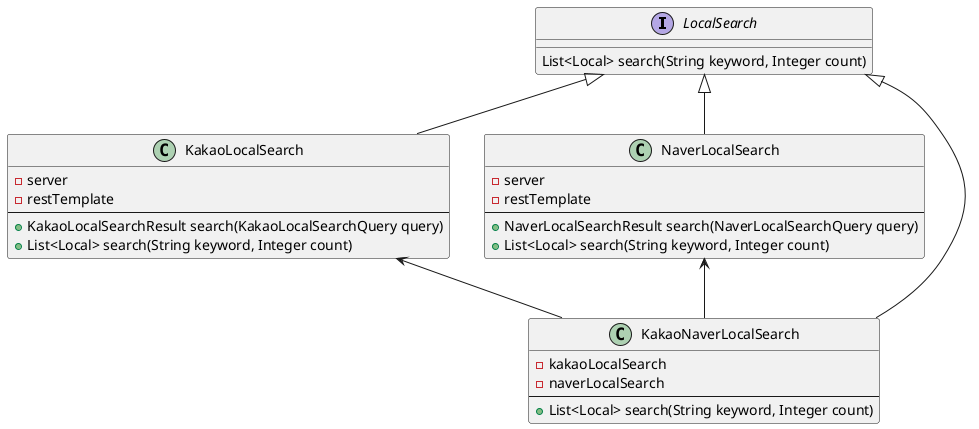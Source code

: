 @startuml classDiagram

interface LocalSearch {
  List<Local> search(String keyword, Integer count)
}

class KakaoLocalSearch {
  -server
  -restTemplate
  --
  +KakaoLocalSearchResult search(KakaoLocalSearchQuery query)
  +List<Local> search(String keyword, Integer count)
}

class NaverLocalSearch {
  -server
  -restTemplate
  --
  +NaverLocalSearchResult search(NaverLocalSearchQuery query)
  +List<Local> search(String keyword, Integer count)
}

class KakaoNaverLocalSearch {
  -kakaoLocalSearch
  -naverLocalSearch
  --
  +List<Local> search(String keyword, Integer count)
}

LocalSearch<|--KakaoLocalSearch
LocalSearch<|--NaverLocalSearch
LocalSearch<|--KakaoNaverLocalSearch
KakaoLocalSearch<--KakaoNaverLocalSearch
NaverLocalSearch<--KakaoNaverLocalSearch

@enduml